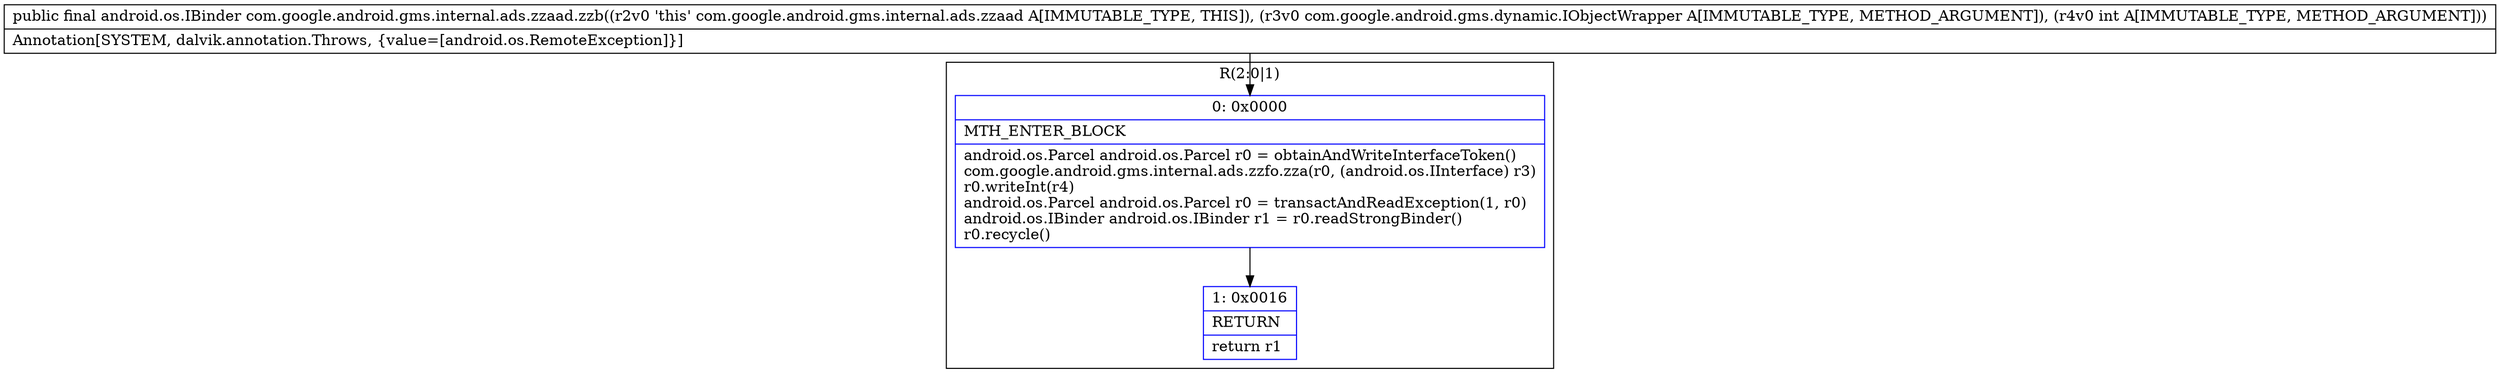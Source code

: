 digraph "CFG forcom.google.android.gms.internal.ads.zzaad.zzb(Lcom\/google\/android\/gms\/dynamic\/IObjectWrapper;I)Landroid\/os\/IBinder;" {
subgraph cluster_Region_70440109 {
label = "R(2:0|1)";
node [shape=record,color=blue];
Node_0 [shape=record,label="{0\:\ 0x0000|MTH_ENTER_BLOCK\l|android.os.Parcel android.os.Parcel r0 = obtainAndWriteInterfaceToken()\lcom.google.android.gms.internal.ads.zzfo.zza(r0, (android.os.IInterface) r3)\lr0.writeInt(r4)\landroid.os.Parcel android.os.Parcel r0 = transactAndReadException(1, r0)\landroid.os.IBinder android.os.IBinder r1 = r0.readStrongBinder()\lr0.recycle()\l}"];
Node_1 [shape=record,label="{1\:\ 0x0016|RETURN\l|return r1\l}"];
}
MethodNode[shape=record,label="{public final android.os.IBinder com.google.android.gms.internal.ads.zzaad.zzb((r2v0 'this' com.google.android.gms.internal.ads.zzaad A[IMMUTABLE_TYPE, THIS]), (r3v0 com.google.android.gms.dynamic.IObjectWrapper A[IMMUTABLE_TYPE, METHOD_ARGUMENT]), (r4v0 int A[IMMUTABLE_TYPE, METHOD_ARGUMENT]))  | Annotation[SYSTEM, dalvik.annotation.Throws, \{value=[android.os.RemoteException]\}]\l}"];
MethodNode -> Node_0;
Node_0 -> Node_1;
}

